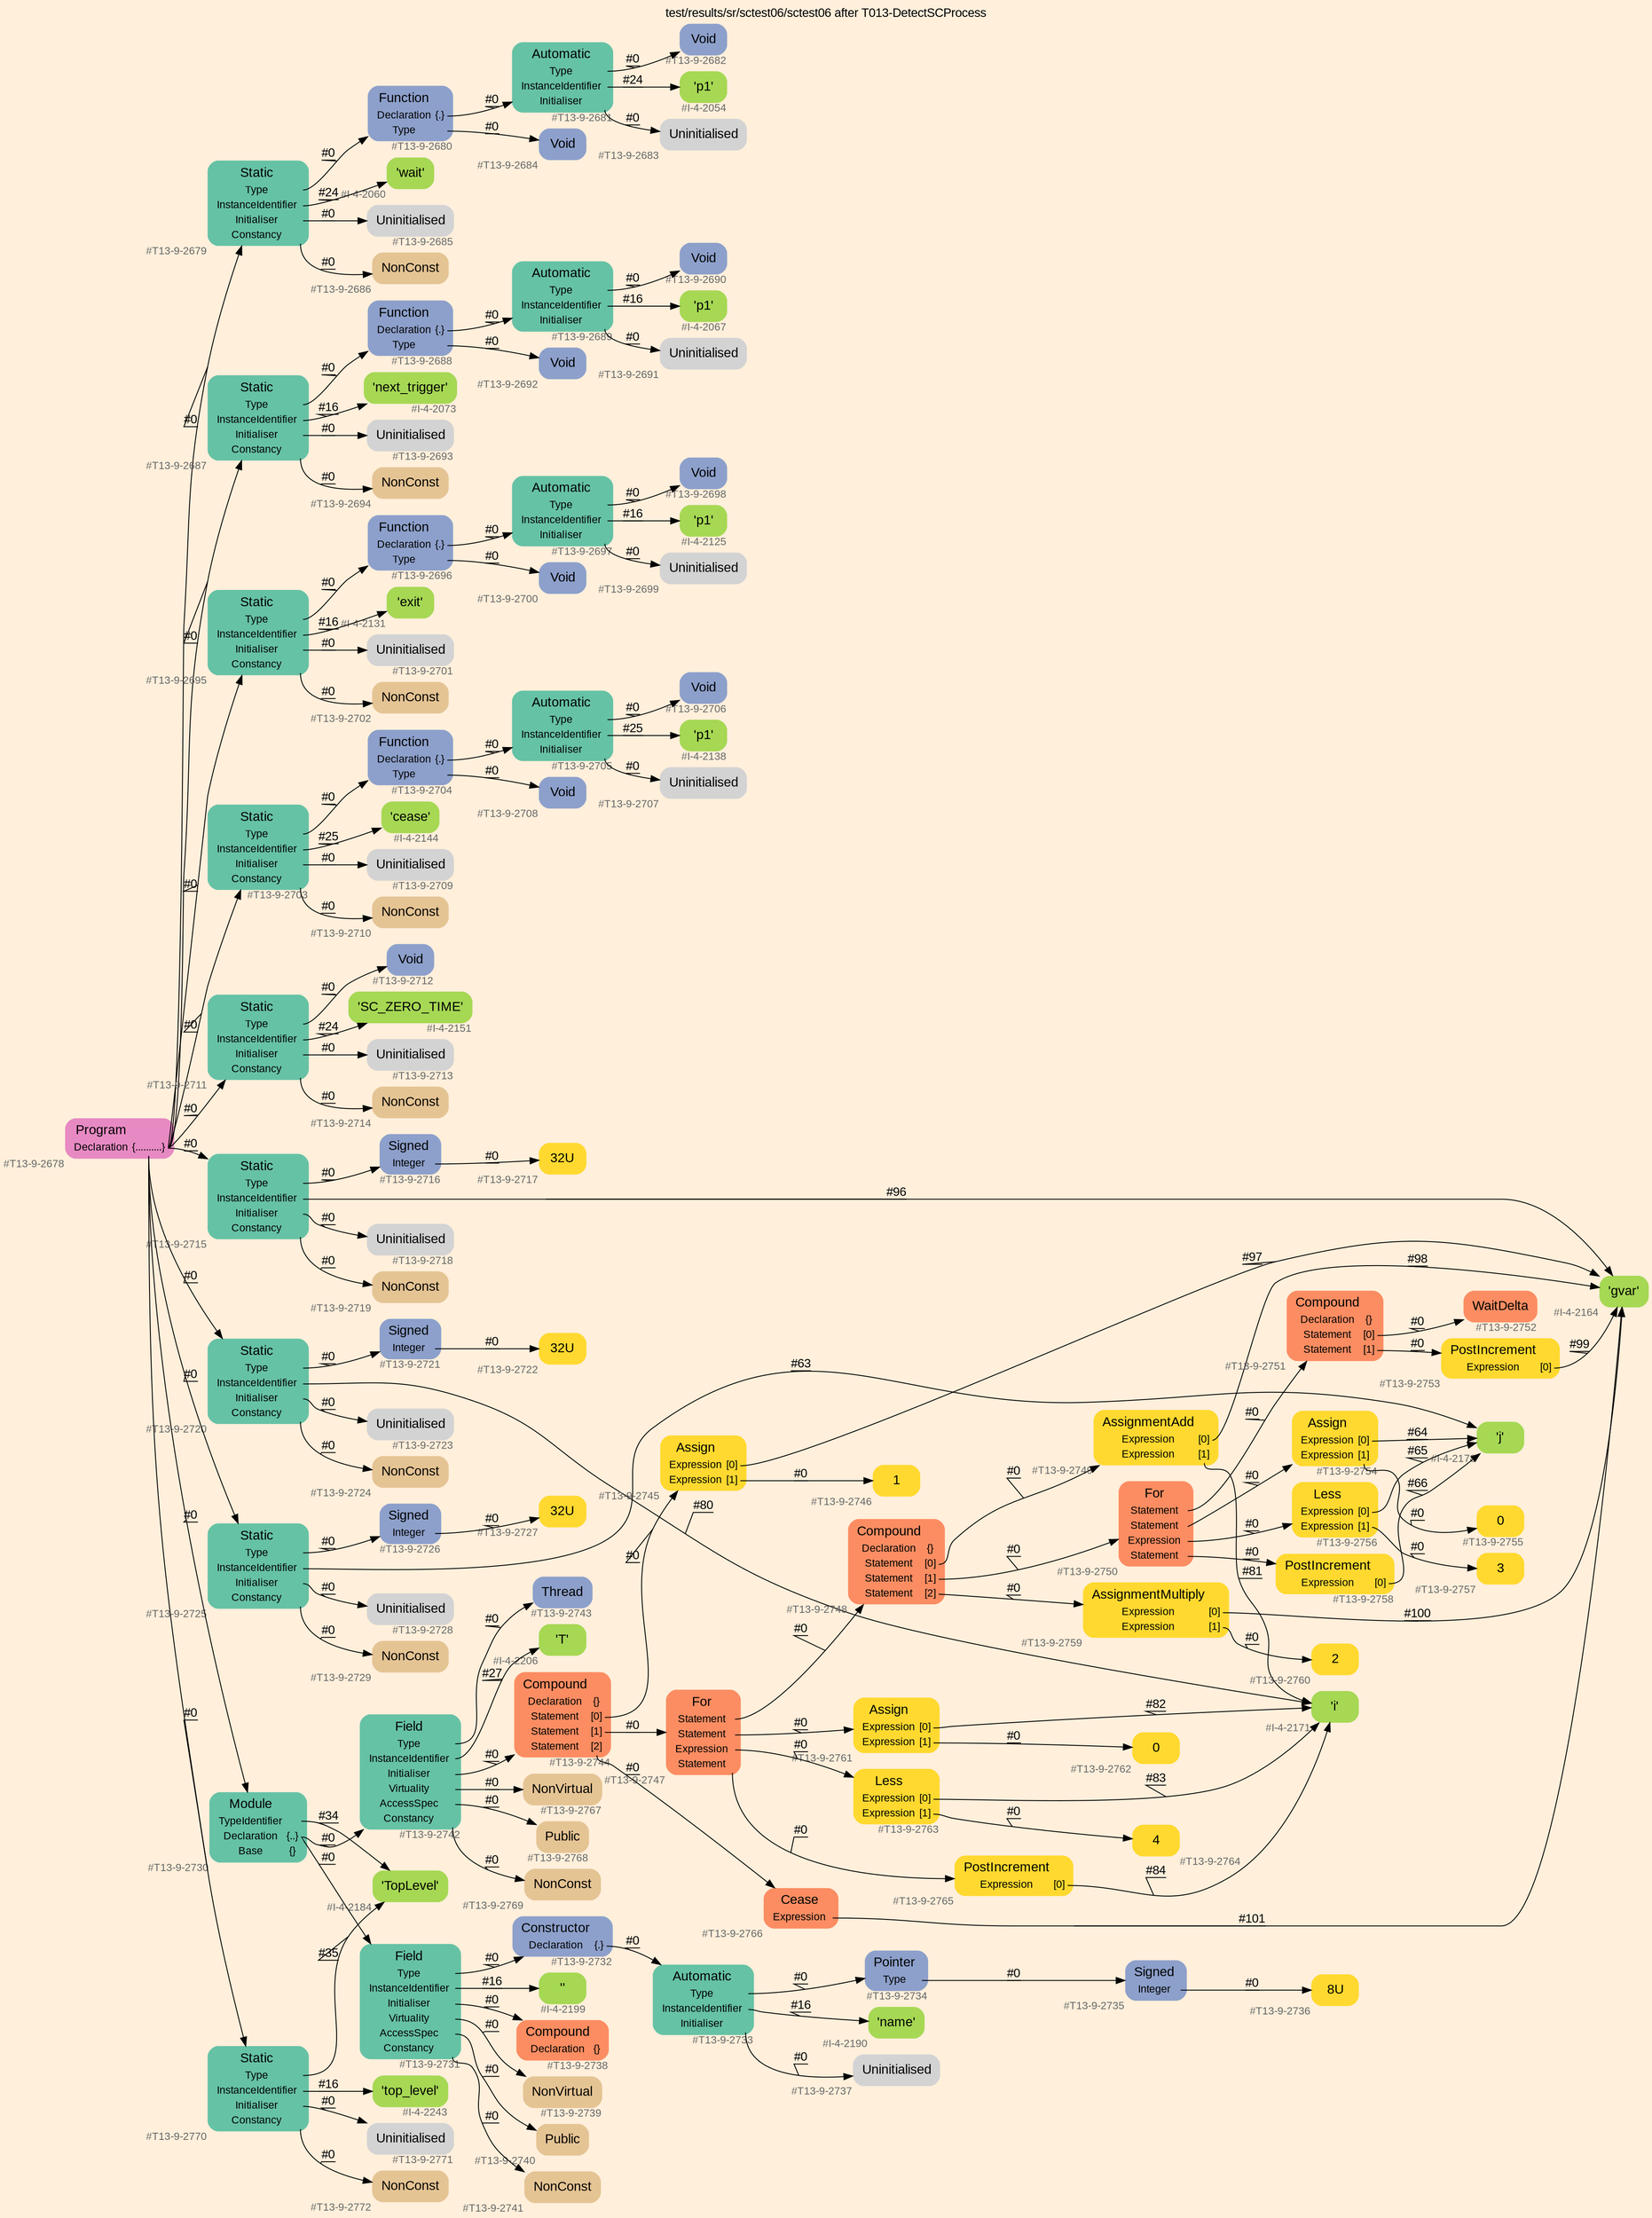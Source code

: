 digraph "test/results/sr/sctest06/sctest06 after T013-DetectSCProcess" {
label = "test/results/sr/sctest06/sctest06 after T013-DetectSCProcess"
labelloc = t
graph [
    rankdir = "LR"
    ranksep = 0.3
    bgcolor = antiquewhite1
    color = black
    fontcolor = black
    fontname = "Arial"
];
node [
    fontname = "Arial"
];
edge [
    fontname = "Arial"
];

// -------------------- node figure --------------------
// -------- block #T13-9-2678 ----------
"#T13-9-2678" [
    fillcolor = "/set28/4"
    xlabel = "#T13-9-2678"
    fontsize = "12"
    fontcolor = grey40
    shape = "plaintext"
    label = <<TABLE BORDER="0" CELLBORDER="0" CELLSPACING="0">
     <TR><TD><FONT COLOR="black" POINT-SIZE="15">Program</FONT></TD></TR>
     <TR><TD><FONT COLOR="black" POINT-SIZE="12">Declaration</FONT></TD><TD PORT="port0"><FONT COLOR="black" POINT-SIZE="12">{..........}</FONT></TD></TR>
    </TABLE>>
    style = "rounded,filled"
];

// -------- block #T13-9-2679 ----------
"#T13-9-2679" [
    fillcolor = "/set28/1"
    xlabel = "#T13-9-2679"
    fontsize = "12"
    fontcolor = grey40
    shape = "plaintext"
    label = <<TABLE BORDER="0" CELLBORDER="0" CELLSPACING="0">
     <TR><TD><FONT COLOR="black" POINT-SIZE="15">Static</FONT></TD></TR>
     <TR><TD><FONT COLOR="black" POINT-SIZE="12">Type</FONT></TD><TD PORT="port0"></TD></TR>
     <TR><TD><FONT COLOR="black" POINT-SIZE="12">InstanceIdentifier</FONT></TD><TD PORT="port1"></TD></TR>
     <TR><TD><FONT COLOR="black" POINT-SIZE="12">Initialiser</FONT></TD><TD PORT="port2"></TD></TR>
     <TR><TD><FONT COLOR="black" POINT-SIZE="12">Constancy</FONT></TD><TD PORT="port3"></TD></TR>
    </TABLE>>
    style = "rounded,filled"
];

// -------- block #T13-9-2680 ----------
"#T13-9-2680" [
    fillcolor = "/set28/3"
    xlabel = "#T13-9-2680"
    fontsize = "12"
    fontcolor = grey40
    shape = "plaintext"
    label = <<TABLE BORDER="0" CELLBORDER="0" CELLSPACING="0">
     <TR><TD><FONT COLOR="black" POINT-SIZE="15">Function</FONT></TD></TR>
     <TR><TD><FONT COLOR="black" POINT-SIZE="12">Declaration</FONT></TD><TD PORT="port0"><FONT COLOR="black" POINT-SIZE="12">{.}</FONT></TD></TR>
     <TR><TD><FONT COLOR="black" POINT-SIZE="12">Type</FONT></TD><TD PORT="port1"></TD></TR>
    </TABLE>>
    style = "rounded,filled"
];

// -------- block #T13-9-2681 ----------
"#T13-9-2681" [
    fillcolor = "/set28/1"
    xlabel = "#T13-9-2681"
    fontsize = "12"
    fontcolor = grey40
    shape = "plaintext"
    label = <<TABLE BORDER="0" CELLBORDER="0" CELLSPACING="0">
     <TR><TD><FONT COLOR="black" POINT-SIZE="15">Automatic</FONT></TD></TR>
     <TR><TD><FONT COLOR="black" POINT-SIZE="12">Type</FONT></TD><TD PORT="port0"></TD></TR>
     <TR><TD><FONT COLOR="black" POINT-SIZE="12">InstanceIdentifier</FONT></TD><TD PORT="port1"></TD></TR>
     <TR><TD><FONT COLOR="black" POINT-SIZE="12">Initialiser</FONT></TD><TD PORT="port2"></TD></TR>
    </TABLE>>
    style = "rounded,filled"
];

// -------- block #T13-9-2682 ----------
"#T13-9-2682" [
    fillcolor = "/set28/3"
    xlabel = "#T13-9-2682"
    fontsize = "12"
    fontcolor = grey40
    shape = "plaintext"
    label = <<TABLE BORDER="0" CELLBORDER="0" CELLSPACING="0">
     <TR><TD><FONT COLOR="black" POINT-SIZE="15">Void</FONT></TD></TR>
    </TABLE>>
    style = "rounded,filled"
];

// -------- block #I-4-2054 ----------
"#I-4-2054" [
    fillcolor = "/set28/5"
    xlabel = "#I-4-2054"
    fontsize = "12"
    fontcolor = grey40
    shape = "plaintext"
    label = <<TABLE BORDER="0" CELLBORDER="0" CELLSPACING="0">
     <TR><TD><FONT COLOR="black" POINT-SIZE="15">'p1'</FONT></TD></TR>
    </TABLE>>
    style = "rounded,filled"
];

// -------- block #T13-9-2683 ----------
"#T13-9-2683" [
    xlabel = "#T13-9-2683"
    fontsize = "12"
    fontcolor = grey40
    shape = "plaintext"
    label = <<TABLE BORDER="0" CELLBORDER="0" CELLSPACING="0">
     <TR><TD><FONT COLOR="black" POINT-SIZE="15">Uninitialised</FONT></TD></TR>
    </TABLE>>
    style = "rounded,filled"
];

// -------- block #T13-9-2684 ----------
"#T13-9-2684" [
    fillcolor = "/set28/3"
    xlabel = "#T13-9-2684"
    fontsize = "12"
    fontcolor = grey40
    shape = "plaintext"
    label = <<TABLE BORDER="0" CELLBORDER="0" CELLSPACING="0">
     <TR><TD><FONT COLOR="black" POINT-SIZE="15">Void</FONT></TD></TR>
    </TABLE>>
    style = "rounded,filled"
];

// -------- block #I-4-2060 ----------
"#I-4-2060" [
    fillcolor = "/set28/5"
    xlabel = "#I-4-2060"
    fontsize = "12"
    fontcolor = grey40
    shape = "plaintext"
    label = <<TABLE BORDER="0" CELLBORDER="0" CELLSPACING="0">
     <TR><TD><FONT COLOR="black" POINT-SIZE="15">'wait'</FONT></TD></TR>
    </TABLE>>
    style = "rounded,filled"
];

// -------- block #T13-9-2685 ----------
"#T13-9-2685" [
    xlabel = "#T13-9-2685"
    fontsize = "12"
    fontcolor = grey40
    shape = "plaintext"
    label = <<TABLE BORDER="0" CELLBORDER="0" CELLSPACING="0">
     <TR><TD><FONT COLOR="black" POINT-SIZE="15">Uninitialised</FONT></TD></TR>
    </TABLE>>
    style = "rounded,filled"
];

// -------- block #T13-9-2686 ----------
"#T13-9-2686" [
    fillcolor = "/set28/7"
    xlabel = "#T13-9-2686"
    fontsize = "12"
    fontcolor = grey40
    shape = "plaintext"
    label = <<TABLE BORDER="0" CELLBORDER="0" CELLSPACING="0">
     <TR><TD><FONT COLOR="black" POINT-SIZE="15">NonConst</FONT></TD></TR>
    </TABLE>>
    style = "rounded,filled"
];

// -------- block #T13-9-2687 ----------
"#T13-9-2687" [
    fillcolor = "/set28/1"
    xlabel = "#T13-9-2687"
    fontsize = "12"
    fontcolor = grey40
    shape = "plaintext"
    label = <<TABLE BORDER="0" CELLBORDER="0" CELLSPACING="0">
     <TR><TD><FONT COLOR="black" POINT-SIZE="15">Static</FONT></TD></TR>
     <TR><TD><FONT COLOR="black" POINT-SIZE="12">Type</FONT></TD><TD PORT="port0"></TD></TR>
     <TR><TD><FONT COLOR="black" POINT-SIZE="12">InstanceIdentifier</FONT></TD><TD PORT="port1"></TD></TR>
     <TR><TD><FONT COLOR="black" POINT-SIZE="12">Initialiser</FONT></TD><TD PORT="port2"></TD></TR>
     <TR><TD><FONT COLOR="black" POINT-SIZE="12">Constancy</FONT></TD><TD PORT="port3"></TD></TR>
    </TABLE>>
    style = "rounded,filled"
];

// -------- block #T13-9-2688 ----------
"#T13-9-2688" [
    fillcolor = "/set28/3"
    xlabel = "#T13-9-2688"
    fontsize = "12"
    fontcolor = grey40
    shape = "plaintext"
    label = <<TABLE BORDER="0" CELLBORDER="0" CELLSPACING="0">
     <TR><TD><FONT COLOR="black" POINT-SIZE="15">Function</FONT></TD></TR>
     <TR><TD><FONT COLOR="black" POINT-SIZE="12">Declaration</FONT></TD><TD PORT="port0"><FONT COLOR="black" POINT-SIZE="12">{.}</FONT></TD></TR>
     <TR><TD><FONT COLOR="black" POINT-SIZE="12">Type</FONT></TD><TD PORT="port1"></TD></TR>
    </TABLE>>
    style = "rounded,filled"
];

// -------- block #T13-9-2689 ----------
"#T13-9-2689" [
    fillcolor = "/set28/1"
    xlabel = "#T13-9-2689"
    fontsize = "12"
    fontcolor = grey40
    shape = "plaintext"
    label = <<TABLE BORDER="0" CELLBORDER="0" CELLSPACING="0">
     <TR><TD><FONT COLOR="black" POINT-SIZE="15">Automatic</FONT></TD></TR>
     <TR><TD><FONT COLOR="black" POINT-SIZE="12">Type</FONT></TD><TD PORT="port0"></TD></TR>
     <TR><TD><FONT COLOR="black" POINT-SIZE="12">InstanceIdentifier</FONT></TD><TD PORT="port1"></TD></TR>
     <TR><TD><FONT COLOR="black" POINT-SIZE="12">Initialiser</FONT></TD><TD PORT="port2"></TD></TR>
    </TABLE>>
    style = "rounded,filled"
];

// -------- block #T13-9-2690 ----------
"#T13-9-2690" [
    fillcolor = "/set28/3"
    xlabel = "#T13-9-2690"
    fontsize = "12"
    fontcolor = grey40
    shape = "plaintext"
    label = <<TABLE BORDER="0" CELLBORDER="0" CELLSPACING="0">
     <TR><TD><FONT COLOR="black" POINT-SIZE="15">Void</FONT></TD></TR>
    </TABLE>>
    style = "rounded,filled"
];

// -------- block #I-4-2067 ----------
"#I-4-2067" [
    fillcolor = "/set28/5"
    xlabel = "#I-4-2067"
    fontsize = "12"
    fontcolor = grey40
    shape = "plaintext"
    label = <<TABLE BORDER="0" CELLBORDER="0" CELLSPACING="0">
     <TR><TD><FONT COLOR="black" POINT-SIZE="15">'p1'</FONT></TD></TR>
    </TABLE>>
    style = "rounded,filled"
];

// -------- block #T13-9-2691 ----------
"#T13-9-2691" [
    xlabel = "#T13-9-2691"
    fontsize = "12"
    fontcolor = grey40
    shape = "plaintext"
    label = <<TABLE BORDER="0" CELLBORDER="0" CELLSPACING="0">
     <TR><TD><FONT COLOR="black" POINT-SIZE="15">Uninitialised</FONT></TD></TR>
    </TABLE>>
    style = "rounded,filled"
];

// -------- block #T13-9-2692 ----------
"#T13-9-2692" [
    fillcolor = "/set28/3"
    xlabel = "#T13-9-2692"
    fontsize = "12"
    fontcolor = grey40
    shape = "plaintext"
    label = <<TABLE BORDER="0" CELLBORDER="0" CELLSPACING="0">
     <TR><TD><FONT COLOR="black" POINT-SIZE="15">Void</FONT></TD></TR>
    </TABLE>>
    style = "rounded,filled"
];

// -------- block #I-4-2073 ----------
"#I-4-2073" [
    fillcolor = "/set28/5"
    xlabel = "#I-4-2073"
    fontsize = "12"
    fontcolor = grey40
    shape = "plaintext"
    label = <<TABLE BORDER="0" CELLBORDER="0" CELLSPACING="0">
     <TR><TD><FONT COLOR="black" POINT-SIZE="15">'next_trigger'</FONT></TD></TR>
    </TABLE>>
    style = "rounded,filled"
];

// -------- block #T13-9-2693 ----------
"#T13-9-2693" [
    xlabel = "#T13-9-2693"
    fontsize = "12"
    fontcolor = grey40
    shape = "plaintext"
    label = <<TABLE BORDER="0" CELLBORDER="0" CELLSPACING="0">
     <TR><TD><FONT COLOR="black" POINT-SIZE="15">Uninitialised</FONT></TD></TR>
    </TABLE>>
    style = "rounded,filled"
];

// -------- block #T13-9-2694 ----------
"#T13-9-2694" [
    fillcolor = "/set28/7"
    xlabel = "#T13-9-2694"
    fontsize = "12"
    fontcolor = grey40
    shape = "plaintext"
    label = <<TABLE BORDER="0" CELLBORDER="0" CELLSPACING="0">
     <TR><TD><FONT COLOR="black" POINT-SIZE="15">NonConst</FONT></TD></TR>
    </TABLE>>
    style = "rounded,filled"
];

// -------- block #T13-9-2695 ----------
"#T13-9-2695" [
    fillcolor = "/set28/1"
    xlabel = "#T13-9-2695"
    fontsize = "12"
    fontcolor = grey40
    shape = "plaintext"
    label = <<TABLE BORDER="0" CELLBORDER="0" CELLSPACING="0">
     <TR><TD><FONT COLOR="black" POINT-SIZE="15">Static</FONT></TD></TR>
     <TR><TD><FONT COLOR="black" POINT-SIZE="12">Type</FONT></TD><TD PORT="port0"></TD></TR>
     <TR><TD><FONT COLOR="black" POINT-SIZE="12">InstanceIdentifier</FONT></TD><TD PORT="port1"></TD></TR>
     <TR><TD><FONT COLOR="black" POINT-SIZE="12">Initialiser</FONT></TD><TD PORT="port2"></TD></TR>
     <TR><TD><FONT COLOR="black" POINT-SIZE="12">Constancy</FONT></TD><TD PORT="port3"></TD></TR>
    </TABLE>>
    style = "rounded,filled"
];

// -------- block #T13-9-2696 ----------
"#T13-9-2696" [
    fillcolor = "/set28/3"
    xlabel = "#T13-9-2696"
    fontsize = "12"
    fontcolor = grey40
    shape = "plaintext"
    label = <<TABLE BORDER="0" CELLBORDER="0" CELLSPACING="0">
     <TR><TD><FONT COLOR="black" POINT-SIZE="15">Function</FONT></TD></TR>
     <TR><TD><FONT COLOR="black" POINT-SIZE="12">Declaration</FONT></TD><TD PORT="port0"><FONT COLOR="black" POINT-SIZE="12">{.}</FONT></TD></TR>
     <TR><TD><FONT COLOR="black" POINT-SIZE="12">Type</FONT></TD><TD PORT="port1"></TD></TR>
    </TABLE>>
    style = "rounded,filled"
];

// -------- block #T13-9-2697 ----------
"#T13-9-2697" [
    fillcolor = "/set28/1"
    xlabel = "#T13-9-2697"
    fontsize = "12"
    fontcolor = grey40
    shape = "plaintext"
    label = <<TABLE BORDER="0" CELLBORDER="0" CELLSPACING="0">
     <TR><TD><FONT COLOR="black" POINT-SIZE="15">Automatic</FONT></TD></TR>
     <TR><TD><FONT COLOR="black" POINT-SIZE="12">Type</FONT></TD><TD PORT="port0"></TD></TR>
     <TR><TD><FONT COLOR="black" POINT-SIZE="12">InstanceIdentifier</FONT></TD><TD PORT="port1"></TD></TR>
     <TR><TD><FONT COLOR="black" POINT-SIZE="12">Initialiser</FONT></TD><TD PORT="port2"></TD></TR>
    </TABLE>>
    style = "rounded,filled"
];

// -------- block #T13-9-2698 ----------
"#T13-9-2698" [
    fillcolor = "/set28/3"
    xlabel = "#T13-9-2698"
    fontsize = "12"
    fontcolor = grey40
    shape = "plaintext"
    label = <<TABLE BORDER="0" CELLBORDER="0" CELLSPACING="0">
     <TR><TD><FONT COLOR="black" POINT-SIZE="15">Void</FONT></TD></TR>
    </TABLE>>
    style = "rounded,filled"
];

// -------- block #I-4-2125 ----------
"#I-4-2125" [
    fillcolor = "/set28/5"
    xlabel = "#I-4-2125"
    fontsize = "12"
    fontcolor = grey40
    shape = "plaintext"
    label = <<TABLE BORDER="0" CELLBORDER="0" CELLSPACING="0">
     <TR><TD><FONT COLOR="black" POINT-SIZE="15">'p1'</FONT></TD></TR>
    </TABLE>>
    style = "rounded,filled"
];

// -------- block #T13-9-2699 ----------
"#T13-9-2699" [
    xlabel = "#T13-9-2699"
    fontsize = "12"
    fontcolor = grey40
    shape = "plaintext"
    label = <<TABLE BORDER="0" CELLBORDER="0" CELLSPACING="0">
     <TR><TD><FONT COLOR="black" POINT-SIZE="15">Uninitialised</FONT></TD></TR>
    </TABLE>>
    style = "rounded,filled"
];

// -------- block #T13-9-2700 ----------
"#T13-9-2700" [
    fillcolor = "/set28/3"
    xlabel = "#T13-9-2700"
    fontsize = "12"
    fontcolor = grey40
    shape = "plaintext"
    label = <<TABLE BORDER="0" CELLBORDER="0" CELLSPACING="0">
     <TR><TD><FONT COLOR="black" POINT-SIZE="15">Void</FONT></TD></TR>
    </TABLE>>
    style = "rounded,filled"
];

// -------- block #I-4-2131 ----------
"#I-4-2131" [
    fillcolor = "/set28/5"
    xlabel = "#I-4-2131"
    fontsize = "12"
    fontcolor = grey40
    shape = "plaintext"
    label = <<TABLE BORDER="0" CELLBORDER="0" CELLSPACING="0">
     <TR><TD><FONT COLOR="black" POINT-SIZE="15">'exit'</FONT></TD></TR>
    </TABLE>>
    style = "rounded,filled"
];

// -------- block #T13-9-2701 ----------
"#T13-9-2701" [
    xlabel = "#T13-9-2701"
    fontsize = "12"
    fontcolor = grey40
    shape = "plaintext"
    label = <<TABLE BORDER="0" CELLBORDER="0" CELLSPACING="0">
     <TR><TD><FONT COLOR="black" POINT-SIZE="15">Uninitialised</FONT></TD></TR>
    </TABLE>>
    style = "rounded,filled"
];

// -------- block #T13-9-2702 ----------
"#T13-9-2702" [
    fillcolor = "/set28/7"
    xlabel = "#T13-9-2702"
    fontsize = "12"
    fontcolor = grey40
    shape = "plaintext"
    label = <<TABLE BORDER="0" CELLBORDER="0" CELLSPACING="0">
     <TR><TD><FONT COLOR="black" POINT-SIZE="15">NonConst</FONT></TD></TR>
    </TABLE>>
    style = "rounded,filled"
];

// -------- block #T13-9-2703 ----------
"#T13-9-2703" [
    fillcolor = "/set28/1"
    xlabel = "#T13-9-2703"
    fontsize = "12"
    fontcolor = grey40
    shape = "plaintext"
    label = <<TABLE BORDER="0" CELLBORDER="0" CELLSPACING="0">
     <TR><TD><FONT COLOR="black" POINT-SIZE="15">Static</FONT></TD></TR>
     <TR><TD><FONT COLOR="black" POINT-SIZE="12">Type</FONT></TD><TD PORT="port0"></TD></TR>
     <TR><TD><FONT COLOR="black" POINT-SIZE="12">InstanceIdentifier</FONT></TD><TD PORT="port1"></TD></TR>
     <TR><TD><FONT COLOR="black" POINT-SIZE="12">Initialiser</FONT></TD><TD PORT="port2"></TD></TR>
     <TR><TD><FONT COLOR="black" POINT-SIZE="12">Constancy</FONT></TD><TD PORT="port3"></TD></TR>
    </TABLE>>
    style = "rounded,filled"
];

// -------- block #T13-9-2704 ----------
"#T13-9-2704" [
    fillcolor = "/set28/3"
    xlabel = "#T13-9-2704"
    fontsize = "12"
    fontcolor = grey40
    shape = "plaintext"
    label = <<TABLE BORDER="0" CELLBORDER="0" CELLSPACING="0">
     <TR><TD><FONT COLOR="black" POINT-SIZE="15">Function</FONT></TD></TR>
     <TR><TD><FONT COLOR="black" POINT-SIZE="12">Declaration</FONT></TD><TD PORT="port0"><FONT COLOR="black" POINT-SIZE="12">{.}</FONT></TD></TR>
     <TR><TD><FONT COLOR="black" POINT-SIZE="12">Type</FONT></TD><TD PORT="port1"></TD></TR>
    </TABLE>>
    style = "rounded,filled"
];

// -------- block #T13-9-2705 ----------
"#T13-9-2705" [
    fillcolor = "/set28/1"
    xlabel = "#T13-9-2705"
    fontsize = "12"
    fontcolor = grey40
    shape = "plaintext"
    label = <<TABLE BORDER="0" CELLBORDER="0" CELLSPACING="0">
     <TR><TD><FONT COLOR="black" POINT-SIZE="15">Automatic</FONT></TD></TR>
     <TR><TD><FONT COLOR="black" POINT-SIZE="12">Type</FONT></TD><TD PORT="port0"></TD></TR>
     <TR><TD><FONT COLOR="black" POINT-SIZE="12">InstanceIdentifier</FONT></TD><TD PORT="port1"></TD></TR>
     <TR><TD><FONT COLOR="black" POINT-SIZE="12">Initialiser</FONT></TD><TD PORT="port2"></TD></TR>
    </TABLE>>
    style = "rounded,filled"
];

// -------- block #T13-9-2706 ----------
"#T13-9-2706" [
    fillcolor = "/set28/3"
    xlabel = "#T13-9-2706"
    fontsize = "12"
    fontcolor = grey40
    shape = "plaintext"
    label = <<TABLE BORDER="0" CELLBORDER="0" CELLSPACING="0">
     <TR><TD><FONT COLOR="black" POINT-SIZE="15">Void</FONT></TD></TR>
    </TABLE>>
    style = "rounded,filled"
];

// -------- block #I-4-2138 ----------
"#I-4-2138" [
    fillcolor = "/set28/5"
    xlabel = "#I-4-2138"
    fontsize = "12"
    fontcolor = grey40
    shape = "plaintext"
    label = <<TABLE BORDER="0" CELLBORDER="0" CELLSPACING="0">
     <TR><TD><FONT COLOR="black" POINT-SIZE="15">'p1'</FONT></TD></TR>
    </TABLE>>
    style = "rounded,filled"
];

// -------- block #T13-9-2707 ----------
"#T13-9-2707" [
    xlabel = "#T13-9-2707"
    fontsize = "12"
    fontcolor = grey40
    shape = "plaintext"
    label = <<TABLE BORDER="0" CELLBORDER="0" CELLSPACING="0">
     <TR><TD><FONT COLOR="black" POINT-SIZE="15">Uninitialised</FONT></TD></TR>
    </TABLE>>
    style = "rounded,filled"
];

// -------- block #T13-9-2708 ----------
"#T13-9-2708" [
    fillcolor = "/set28/3"
    xlabel = "#T13-9-2708"
    fontsize = "12"
    fontcolor = grey40
    shape = "plaintext"
    label = <<TABLE BORDER="0" CELLBORDER="0" CELLSPACING="0">
     <TR><TD><FONT COLOR="black" POINT-SIZE="15">Void</FONT></TD></TR>
    </TABLE>>
    style = "rounded,filled"
];

// -------- block #I-4-2144 ----------
"#I-4-2144" [
    fillcolor = "/set28/5"
    xlabel = "#I-4-2144"
    fontsize = "12"
    fontcolor = grey40
    shape = "plaintext"
    label = <<TABLE BORDER="0" CELLBORDER="0" CELLSPACING="0">
     <TR><TD><FONT COLOR="black" POINT-SIZE="15">'cease'</FONT></TD></TR>
    </TABLE>>
    style = "rounded,filled"
];

// -------- block #T13-9-2709 ----------
"#T13-9-2709" [
    xlabel = "#T13-9-2709"
    fontsize = "12"
    fontcolor = grey40
    shape = "plaintext"
    label = <<TABLE BORDER="0" CELLBORDER="0" CELLSPACING="0">
     <TR><TD><FONT COLOR="black" POINT-SIZE="15">Uninitialised</FONT></TD></TR>
    </TABLE>>
    style = "rounded,filled"
];

// -------- block #T13-9-2710 ----------
"#T13-9-2710" [
    fillcolor = "/set28/7"
    xlabel = "#T13-9-2710"
    fontsize = "12"
    fontcolor = grey40
    shape = "plaintext"
    label = <<TABLE BORDER="0" CELLBORDER="0" CELLSPACING="0">
     <TR><TD><FONT COLOR="black" POINT-SIZE="15">NonConst</FONT></TD></TR>
    </TABLE>>
    style = "rounded,filled"
];

// -------- block #T13-9-2711 ----------
"#T13-9-2711" [
    fillcolor = "/set28/1"
    xlabel = "#T13-9-2711"
    fontsize = "12"
    fontcolor = grey40
    shape = "plaintext"
    label = <<TABLE BORDER="0" CELLBORDER="0" CELLSPACING="0">
     <TR><TD><FONT COLOR="black" POINT-SIZE="15">Static</FONT></TD></TR>
     <TR><TD><FONT COLOR="black" POINT-SIZE="12">Type</FONT></TD><TD PORT="port0"></TD></TR>
     <TR><TD><FONT COLOR="black" POINT-SIZE="12">InstanceIdentifier</FONT></TD><TD PORT="port1"></TD></TR>
     <TR><TD><FONT COLOR="black" POINT-SIZE="12">Initialiser</FONT></TD><TD PORT="port2"></TD></TR>
     <TR><TD><FONT COLOR="black" POINT-SIZE="12">Constancy</FONT></TD><TD PORT="port3"></TD></TR>
    </TABLE>>
    style = "rounded,filled"
];

// -------- block #T13-9-2712 ----------
"#T13-9-2712" [
    fillcolor = "/set28/3"
    xlabel = "#T13-9-2712"
    fontsize = "12"
    fontcolor = grey40
    shape = "plaintext"
    label = <<TABLE BORDER="0" CELLBORDER="0" CELLSPACING="0">
     <TR><TD><FONT COLOR="black" POINT-SIZE="15">Void</FONT></TD></TR>
    </TABLE>>
    style = "rounded,filled"
];

// -------- block #I-4-2151 ----------
"#I-4-2151" [
    fillcolor = "/set28/5"
    xlabel = "#I-4-2151"
    fontsize = "12"
    fontcolor = grey40
    shape = "plaintext"
    label = <<TABLE BORDER="0" CELLBORDER="0" CELLSPACING="0">
     <TR><TD><FONT COLOR="black" POINT-SIZE="15">'SC_ZERO_TIME'</FONT></TD></TR>
    </TABLE>>
    style = "rounded,filled"
];

// -------- block #T13-9-2713 ----------
"#T13-9-2713" [
    xlabel = "#T13-9-2713"
    fontsize = "12"
    fontcolor = grey40
    shape = "plaintext"
    label = <<TABLE BORDER="0" CELLBORDER="0" CELLSPACING="0">
     <TR><TD><FONT COLOR="black" POINT-SIZE="15">Uninitialised</FONT></TD></TR>
    </TABLE>>
    style = "rounded,filled"
];

// -------- block #T13-9-2714 ----------
"#T13-9-2714" [
    fillcolor = "/set28/7"
    xlabel = "#T13-9-2714"
    fontsize = "12"
    fontcolor = grey40
    shape = "plaintext"
    label = <<TABLE BORDER="0" CELLBORDER="0" CELLSPACING="0">
     <TR><TD><FONT COLOR="black" POINT-SIZE="15">NonConst</FONT></TD></TR>
    </TABLE>>
    style = "rounded,filled"
];

// -------- block #T13-9-2715 ----------
"#T13-9-2715" [
    fillcolor = "/set28/1"
    xlabel = "#T13-9-2715"
    fontsize = "12"
    fontcolor = grey40
    shape = "plaintext"
    label = <<TABLE BORDER="0" CELLBORDER="0" CELLSPACING="0">
     <TR><TD><FONT COLOR="black" POINT-SIZE="15">Static</FONT></TD></TR>
     <TR><TD><FONT COLOR="black" POINT-SIZE="12">Type</FONT></TD><TD PORT="port0"></TD></TR>
     <TR><TD><FONT COLOR="black" POINT-SIZE="12">InstanceIdentifier</FONT></TD><TD PORT="port1"></TD></TR>
     <TR><TD><FONT COLOR="black" POINT-SIZE="12">Initialiser</FONT></TD><TD PORT="port2"></TD></TR>
     <TR><TD><FONT COLOR="black" POINT-SIZE="12">Constancy</FONT></TD><TD PORT="port3"></TD></TR>
    </TABLE>>
    style = "rounded,filled"
];

// -------- block #T13-9-2716 ----------
"#T13-9-2716" [
    fillcolor = "/set28/3"
    xlabel = "#T13-9-2716"
    fontsize = "12"
    fontcolor = grey40
    shape = "plaintext"
    label = <<TABLE BORDER="0" CELLBORDER="0" CELLSPACING="0">
     <TR><TD><FONT COLOR="black" POINT-SIZE="15">Signed</FONT></TD></TR>
     <TR><TD><FONT COLOR="black" POINT-SIZE="12">Integer</FONT></TD><TD PORT="port0"></TD></TR>
    </TABLE>>
    style = "rounded,filled"
];

// -------- block #T13-9-2717 ----------
"#T13-9-2717" [
    fillcolor = "/set28/6"
    xlabel = "#T13-9-2717"
    fontsize = "12"
    fontcolor = grey40
    shape = "plaintext"
    label = <<TABLE BORDER="0" CELLBORDER="0" CELLSPACING="0">
     <TR><TD><FONT COLOR="black" POINT-SIZE="15">32U</FONT></TD></TR>
    </TABLE>>
    style = "rounded,filled"
];

// -------- block #I-4-2164 ----------
"#I-4-2164" [
    fillcolor = "/set28/5"
    xlabel = "#I-4-2164"
    fontsize = "12"
    fontcolor = grey40
    shape = "plaintext"
    label = <<TABLE BORDER="0" CELLBORDER="0" CELLSPACING="0">
     <TR><TD><FONT COLOR="black" POINT-SIZE="15">'gvar'</FONT></TD></TR>
    </TABLE>>
    style = "rounded,filled"
];

// -------- block #T13-9-2718 ----------
"#T13-9-2718" [
    xlabel = "#T13-9-2718"
    fontsize = "12"
    fontcolor = grey40
    shape = "plaintext"
    label = <<TABLE BORDER="0" CELLBORDER="0" CELLSPACING="0">
     <TR><TD><FONT COLOR="black" POINT-SIZE="15">Uninitialised</FONT></TD></TR>
    </TABLE>>
    style = "rounded,filled"
];

// -------- block #T13-9-2719 ----------
"#T13-9-2719" [
    fillcolor = "/set28/7"
    xlabel = "#T13-9-2719"
    fontsize = "12"
    fontcolor = grey40
    shape = "plaintext"
    label = <<TABLE BORDER="0" CELLBORDER="0" CELLSPACING="0">
     <TR><TD><FONT COLOR="black" POINT-SIZE="15">NonConst</FONT></TD></TR>
    </TABLE>>
    style = "rounded,filled"
];

// -------- block #T13-9-2720 ----------
"#T13-9-2720" [
    fillcolor = "/set28/1"
    xlabel = "#T13-9-2720"
    fontsize = "12"
    fontcolor = grey40
    shape = "plaintext"
    label = <<TABLE BORDER="0" CELLBORDER="0" CELLSPACING="0">
     <TR><TD><FONT COLOR="black" POINT-SIZE="15">Static</FONT></TD></TR>
     <TR><TD><FONT COLOR="black" POINT-SIZE="12">Type</FONT></TD><TD PORT="port0"></TD></TR>
     <TR><TD><FONT COLOR="black" POINT-SIZE="12">InstanceIdentifier</FONT></TD><TD PORT="port1"></TD></TR>
     <TR><TD><FONT COLOR="black" POINT-SIZE="12">Initialiser</FONT></TD><TD PORT="port2"></TD></TR>
     <TR><TD><FONT COLOR="black" POINT-SIZE="12">Constancy</FONT></TD><TD PORT="port3"></TD></TR>
    </TABLE>>
    style = "rounded,filled"
];

// -------- block #T13-9-2721 ----------
"#T13-9-2721" [
    fillcolor = "/set28/3"
    xlabel = "#T13-9-2721"
    fontsize = "12"
    fontcolor = grey40
    shape = "plaintext"
    label = <<TABLE BORDER="0" CELLBORDER="0" CELLSPACING="0">
     <TR><TD><FONT COLOR="black" POINT-SIZE="15">Signed</FONT></TD></TR>
     <TR><TD><FONT COLOR="black" POINT-SIZE="12">Integer</FONT></TD><TD PORT="port0"></TD></TR>
    </TABLE>>
    style = "rounded,filled"
];

// -------- block #T13-9-2722 ----------
"#T13-9-2722" [
    fillcolor = "/set28/6"
    xlabel = "#T13-9-2722"
    fontsize = "12"
    fontcolor = grey40
    shape = "plaintext"
    label = <<TABLE BORDER="0" CELLBORDER="0" CELLSPACING="0">
     <TR><TD><FONT COLOR="black" POINT-SIZE="15">32U</FONT></TD></TR>
    </TABLE>>
    style = "rounded,filled"
];

// -------- block #I-4-2171 ----------
"#I-4-2171" [
    fillcolor = "/set28/5"
    xlabel = "#I-4-2171"
    fontsize = "12"
    fontcolor = grey40
    shape = "plaintext"
    label = <<TABLE BORDER="0" CELLBORDER="0" CELLSPACING="0">
     <TR><TD><FONT COLOR="black" POINT-SIZE="15">'i'</FONT></TD></TR>
    </TABLE>>
    style = "rounded,filled"
];

// -------- block #T13-9-2723 ----------
"#T13-9-2723" [
    xlabel = "#T13-9-2723"
    fontsize = "12"
    fontcolor = grey40
    shape = "plaintext"
    label = <<TABLE BORDER="0" CELLBORDER="0" CELLSPACING="0">
     <TR><TD><FONT COLOR="black" POINT-SIZE="15">Uninitialised</FONT></TD></TR>
    </TABLE>>
    style = "rounded,filled"
];

// -------- block #T13-9-2724 ----------
"#T13-9-2724" [
    fillcolor = "/set28/7"
    xlabel = "#T13-9-2724"
    fontsize = "12"
    fontcolor = grey40
    shape = "plaintext"
    label = <<TABLE BORDER="0" CELLBORDER="0" CELLSPACING="0">
     <TR><TD><FONT COLOR="black" POINT-SIZE="15">NonConst</FONT></TD></TR>
    </TABLE>>
    style = "rounded,filled"
];

// -------- block #T13-9-2725 ----------
"#T13-9-2725" [
    fillcolor = "/set28/1"
    xlabel = "#T13-9-2725"
    fontsize = "12"
    fontcolor = grey40
    shape = "plaintext"
    label = <<TABLE BORDER="0" CELLBORDER="0" CELLSPACING="0">
     <TR><TD><FONT COLOR="black" POINT-SIZE="15">Static</FONT></TD></TR>
     <TR><TD><FONT COLOR="black" POINT-SIZE="12">Type</FONT></TD><TD PORT="port0"></TD></TR>
     <TR><TD><FONT COLOR="black" POINT-SIZE="12">InstanceIdentifier</FONT></TD><TD PORT="port1"></TD></TR>
     <TR><TD><FONT COLOR="black" POINT-SIZE="12">Initialiser</FONT></TD><TD PORT="port2"></TD></TR>
     <TR><TD><FONT COLOR="black" POINT-SIZE="12">Constancy</FONT></TD><TD PORT="port3"></TD></TR>
    </TABLE>>
    style = "rounded,filled"
];

// -------- block #T13-9-2726 ----------
"#T13-9-2726" [
    fillcolor = "/set28/3"
    xlabel = "#T13-9-2726"
    fontsize = "12"
    fontcolor = grey40
    shape = "plaintext"
    label = <<TABLE BORDER="0" CELLBORDER="0" CELLSPACING="0">
     <TR><TD><FONT COLOR="black" POINT-SIZE="15">Signed</FONT></TD></TR>
     <TR><TD><FONT COLOR="black" POINT-SIZE="12">Integer</FONT></TD><TD PORT="port0"></TD></TR>
    </TABLE>>
    style = "rounded,filled"
];

// -------- block #T13-9-2727 ----------
"#T13-9-2727" [
    fillcolor = "/set28/6"
    xlabel = "#T13-9-2727"
    fontsize = "12"
    fontcolor = grey40
    shape = "plaintext"
    label = <<TABLE BORDER="0" CELLBORDER="0" CELLSPACING="0">
     <TR><TD><FONT COLOR="black" POINT-SIZE="15">32U</FONT></TD></TR>
    </TABLE>>
    style = "rounded,filled"
];

// -------- block #I-4-2178 ----------
"#I-4-2178" [
    fillcolor = "/set28/5"
    xlabel = "#I-4-2178"
    fontsize = "12"
    fontcolor = grey40
    shape = "plaintext"
    label = <<TABLE BORDER="0" CELLBORDER="0" CELLSPACING="0">
     <TR><TD><FONT COLOR="black" POINT-SIZE="15">'j'</FONT></TD></TR>
    </TABLE>>
    style = "rounded,filled"
];

// -------- block #T13-9-2728 ----------
"#T13-9-2728" [
    xlabel = "#T13-9-2728"
    fontsize = "12"
    fontcolor = grey40
    shape = "plaintext"
    label = <<TABLE BORDER="0" CELLBORDER="0" CELLSPACING="0">
     <TR><TD><FONT COLOR="black" POINT-SIZE="15">Uninitialised</FONT></TD></TR>
    </TABLE>>
    style = "rounded,filled"
];

// -------- block #T13-9-2729 ----------
"#T13-9-2729" [
    fillcolor = "/set28/7"
    xlabel = "#T13-9-2729"
    fontsize = "12"
    fontcolor = grey40
    shape = "plaintext"
    label = <<TABLE BORDER="0" CELLBORDER="0" CELLSPACING="0">
     <TR><TD><FONT COLOR="black" POINT-SIZE="15">NonConst</FONT></TD></TR>
    </TABLE>>
    style = "rounded,filled"
];

// -------- block #T13-9-2730 ----------
"#T13-9-2730" [
    fillcolor = "/set28/1"
    xlabel = "#T13-9-2730"
    fontsize = "12"
    fontcolor = grey40
    shape = "plaintext"
    label = <<TABLE BORDER="0" CELLBORDER="0" CELLSPACING="0">
     <TR><TD><FONT COLOR="black" POINT-SIZE="15">Module</FONT></TD></TR>
     <TR><TD><FONT COLOR="black" POINT-SIZE="12">TypeIdentifier</FONT></TD><TD PORT="port0"></TD></TR>
     <TR><TD><FONT COLOR="black" POINT-SIZE="12">Declaration</FONT></TD><TD PORT="port1"><FONT COLOR="black" POINT-SIZE="12">{..}</FONT></TD></TR>
     <TR><TD><FONT COLOR="black" POINT-SIZE="12">Base</FONT></TD><TD PORT="port2"><FONT COLOR="black" POINT-SIZE="12">{}</FONT></TD></TR>
    </TABLE>>
    style = "rounded,filled"
];

// -------- block #I-4-2184 ----------
"#I-4-2184" [
    fillcolor = "/set28/5"
    xlabel = "#I-4-2184"
    fontsize = "12"
    fontcolor = grey40
    shape = "plaintext"
    label = <<TABLE BORDER="0" CELLBORDER="0" CELLSPACING="0">
     <TR><TD><FONT COLOR="black" POINT-SIZE="15">'TopLevel'</FONT></TD></TR>
    </TABLE>>
    style = "rounded,filled"
];

// -------- block #T13-9-2731 ----------
"#T13-9-2731" [
    fillcolor = "/set28/1"
    xlabel = "#T13-9-2731"
    fontsize = "12"
    fontcolor = grey40
    shape = "plaintext"
    label = <<TABLE BORDER="0" CELLBORDER="0" CELLSPACING="0">
     <TR><TD><FONT COLOR="black" POINT-SIZE="15">Field</FONT></TD></TR>
     <TR><TD><FONT COLOR="black" POINT-SIZE="12">Type</FONT></TD><TD PORT="port0"></TD></TR>
     <TR><TD><FONT COLOR="black" POINT-SIZE="12">InstanceIdentifier</FONT></TD><TD PORT="port1"></TD></TR>
     <TR><TD><FONT COLOR="black" POINT-SIZE="12">Initialiser</FONT></TD><TD PORT="port2"></TD></TR>
     <TR><TD><FONT COLOR="black" POINT-SIZE="12">Virtuality</FONT></TD><TD PORT="port3"></TD></TR>
     <TR><TD><FONT COLOR="black" POINT-SIZE="12">AccessSpec</FONT></TD><TD PORT="port4"></TD></TR>
     <TR><TD><FONT COLOR="black" POINT-SIZE="12">Constancy</FONT></TD><TD PORT="port5"></TD></TR>
    </TABLE>>
    style = "rounded,filled"
];

// -------- block #T13-9-2732 ----------
"#T13-9-2732" [
    fillcolor = "/set28/3"
    xlabel = "#T13-9-2732"
    fontsize = "12"
    fontcolor = grey40
    shape = "plaintext"
    label = <<TABLE BORDER="0" CELLBORDER="0" CELLSPACING="0">
     <TR><TD><FONT COLOR="black" POINT-SIZE="15">Constructor</FONT></TD></TR>
     <TR><TD><FONT COLOR="black" POINT-SIZE="12">Declaration</FONT></TD><TD PORT="port0"><FONT COLOR="black" POINT-SIZE="12">{.}</FONT></TD></TR>
    </TABLE>>
    style = "rounded,filled"
];

// -------- block #T13-9-2733 ----------
"#T13-9-2733" [
    fillcolor = "/set28/1"
    xlabel = "#T13-9-2733"
    fontsize = "12"
    fontcolor = grey40
    shape = "plaintext"
    label = <<TABLE BORDER="0" CELLBORDER="0" CELLSPACING="0">
     <TR><TD><FONT COLOR="black" POINT-SIZE="15">Automatic</FONT></TD></TR>
     <TR><TD><FONT COLOR="black" POINT-SIZE="12">Type</FONT></TD><TD PORT="port0"></TD></TR>
     <TR><TD><FONT COLOR="black" POINT-SIZE="12">InstanceIdentifier</FONT></TD><TD PORT="port1"></TD></TR>
     <TR><TD><FONT COLOR="black" POINT-SIZE="12">Initialiser</FONT></TD><TD PORT="port2"></TD></TR>
    </TABLE>>
    style = "rounded,filled"
];

// -------- block #T13-9-2734 ----------
"#T13-9-2734" [
    fillcolor = "/set28/3"
    xlabel = "#T13-9-2734"
    fontsize = "12"
    fontcolor = grey40
    shape = "plaintext"
    label = <<TABLE BORDER="0" CELLBORDER="0" CELLSPACING="0">
     <TR><TD><FONT COLOR="black" POINT-SIZE="15">Pointer</FONT></TD></TR>
     <TR><TD><FONT COLOR="black" POINT-SIZE="12">Type</FONT></TD><TD PORT="port0"></TD></TR>
    </TABLE>>
    style = "rounded,filled"
];

// -------- block #T13-9-2735 ----------
"#T13-9-2735" [
    fillcolor = "/set28/3"
    xlabel = "#T13-9-2735"
    fontsize = "12"
    fontcolor = grey40
    shape = "plaintext"
    label = <<TABLE BORDER="0" CELLBORDER="0" CELLSPACING="0">
     <TR><TD><FONT COLOR="black" POINT-SIZE="15">Signed</FONT></TD></TR>
     <TR><TD><FONT COLOR="black" POINT-SIZE="12">Integer</FONT></TD><TD PORT="port0"></TD></TR>
    </TABLE>>
    style = "rounded,filled"
];

// -------- block #T13-9-2736 ----------
"#T13-9-2736" [
    fillcolor = "/set28/6"
    xlabel = "#T13-9-2736"
    fontsize = "12"
    fontcolor = grey40
    shape = "plaintext"
    label = <<TABLE BORDER="0" CELLBORDER="0" CELLSPACING="0">
     <TR><TD><FONT COLOR="black" POINT-SIZE="15">8U</FONT></TD></TR>
    </TABLE>>
    style = "rounded,filled"
];

// -------- block #I-4-2190 ----------
"#I-4-2190" [
    fillcolor = "/set28/5"
    xlabel = "#I-4-2190"
    fontsize = "12"
    fontcolor = grey40
    shape = "plaintext"
    label = <<TABLE BORDER="0" CELLBORDER="0" CELLSPACING="0">
     <TR><TD><FONT COLOR="black" POINT-SIZE="15">'name'</FONT></TD></TR>
    </TABLE>>
    style = "rounded,filled"
];

// -------- block #T13-9-2737 ----------
"#T13-9-2737" [
    xlabel = "#T13-9-2737"
    fontsize = "12"
    fontcolor = grey40
    shape = "plaintext"
    label = <<TABLE BORDER="0" CELLBORDER="0" CELLSPACING="0">
     <TR><TD><FONT COLOR="black" POINT-SIZE="15">Uninitialised</FONT></TD></TR>
    </TABLE>>
    style = "rounded,filled"
];

// -------- block #I-4-2199 ----------
"#I-4-2199" [
    fillcolor = "/set28/5"
    xlabel = "#I-4-2199"
    fontsize = "12"
    fontcolor = grey40
    shape = "plaintext"
    label = <<TABLE BORDER="0" CELLBORDER="0" CELLSPACING="0">
     <TR><TD><FONT COLOR="black" POINT-SIZE="15">''</FONT></TD></TR>
    </TABLE>>
    style = "rounded,filled"
];

// -------- block #T13-9-2738 ----------
"#T13-9-2738" [
    fillcolor = "/set28/2"
    xlabel = "#T13-9-2738"
    fontsize = "12"
    fontcolor = grey40
    shape = "plaintext"
    label = <<TABLE BORDER="0" CELLBORDER="0" CELLSPACING="0">
     <TR><TD><FONT COLOR="black" POINT-SIZE="15">Compound</FONT></TD></TR>
     <TR><TD><FONT COLOR="black" POINT-SIZE="12">Declaration</FONT></TD><TD PORT="port0"><FONT COLOR="black" POINT-SIZE="12">{}</FONT></TD></TR>
    </TABLE>>
    style = "rounded,filled"
];

// -------- block #T13-9-2739 ----------
"#T13-9-2739" [
    fillcolor = "/set28/7"
    xlabel = "#T13-9-2739"
    fontsize = "12"
    fontcolor = grey40
    shape = "plaintext"
    label = <<TABLE BORDER="0" CELLBORDER="0" CELLSPACING="0">
     <TR><TD><FONT COLOR="black" POINT-SIZE="15">NonVirtual</FONT></TD></TR>
    </TABLE>>
    style = "rounded,filled"
];

// -------- block #T13-9-2740 ----------
"#T13-9-2740" [
    fillcolor = "/set28/7"
    xlabel = "#T13-9-2740"
    fontsize = "12"
    fontcolor = grey40
    shape = "plaintext"
    label = <<TABLE BORDER="0" CELLBORDER="0" CELLSPACING="0">
     <TR><TD><FONT COLOR="black" POINT-SIZE="15">Public</FONT></TD></TR>
    </TABLE>>
    style = "rounded,filled"
];

// -------- block #T13-9-2741 ----------
"#T13-9-2741" [
    fillcolor = "/set28/7"
    xlabel = "#T13-9-2741"
    fontsize = "12"
    fontcolor = grey40
    shape = "plaintext"
    label = <<TABLE BORDER="0" CELLBORDER="0" CELLSPACING="0">
     <TR><TD><FONT COLOR="black" POINT-SIZE="15">NonConst</FONT></TD></TR>
    </TABLE>>
    style = "rounded,filled"
];

// -------- block #T13-9-2742 ----------
"#T13-9-2742" [
    fillcolor = "/set28/1"
    xlabel = "#T13-9-2742"
    fontsize = "12"
    fontcolor = grey40
    shape = "plaintext"
    label = <<TABLE BORDER="0" CELLBORDER="0" CELLSPACING="0">
     <TR><TD><FONT COLOR="black" POINT-SIZE="15">Field</FONT></TD></TR>
     <TR><TD><FONT COLOR="black" POINT-SIZE="12">Type</FONT></TD><TD PORT="port0"></TD></TR>
     <TR><TD><FONT COLOR="black" POINT-SIZE="12">InstanceIdentifier</FONT></TD><TD PORT="port1"></TD></TR>
     <TR><TD><FONT COLOR="black" POINT-SIZE="12">Initialiser</FONT></TD><TD PORT="port2"></TD></TR>
     <TR><TD><FONT COLOR="black" POINT-SIZE="12">Virtuality</FONT></TD><TD PORT="port3"></TD></TR>
     <TR><TD><FONT COLOR="black" POINT-SIZE="12">AccessSpec</FONT></TD><TD PORT="port4"></TD></TR>
     <TR><TD><FONT COLOR="black" POINT-SIZE="12">Constancy</FONT></TD><TD PORT="port5"></TD></TR>
    </TABLE>>
    style = "rounded,filled"
];

// -------- block #T13-9-2743 ----------
"#T13-9-2743" [
    fillcolor = "/set28/3"
    xlabel = "#T13-9-2743"
    fontsize = "12"
    fontcolor = grey40
    shape = "plaintext"
    label = <<TABLE BORDER="0" CELLBORDER="0" CELLSPACING="0">
     <TR><TD><FONT COLOR="black" POINT-SIZE="15">Thread</FONT></TD></TR>
    </TABLE>>
    style = "rounded,filled"
];

// -------- block #I-4-2206 ----------
"#I-4-2206" [
    fillcolor = "/set28/5"
    xlabel = "#I-4-2206"
    fontsize = "12"
    fontcolor = grey40
    shape = "plaintext"
    label = <<TABLE BORDER="0" CELLBORDER="0" CELLSPACING="0">
     <TR><TD><FONT COLOR="black" POINT-SIZE="15">'T'</FONT></TD></TR>
    </TABLE>>
    style = "rounded,filled"
];

// -------- block #T13-9-2744 ----------
"#T13-9-2744" [
    fillcolor = "/set28/2"
    xlabel = "#T13-9-2744"
    fontsize = "12"
    fontcolor = grey40
    shape = "plaintext"
    label = <<TABLE BORDER="0" CELLBORDER="0" CELLSPACING="0">
     <TR><TD><FONT COLOR="black" POINT-SIZE="15">Compound</FONT></TD></TR>
     <TR><TD><FONT COLOR="black" POINT-SIZE="12">Declaration</FONT></TD><TD PORT="port0"><FONT COLOR="black" POINT-SIZE="12">{}</FONT></TD></TR>
     <TR><TD><FONT COLOR="black" POINT-SIZE="12">Statement</FONT></TD><TD PORT="port1"><FONT COLOR="black" POINT-SIZE="12">[0]</FONT></TD></TR>
     <TR><TD><FONT COLOR="black" POINT-SIZE="12">Statement</FONT></TD><TD PORT="port2"><FONT COLOR="black" POINT-SIZE="12">[1]</FONT></TD></TR>
     <TR><TD><FONT COLOR="black" POINT-SIZE="12">Statement</FONT></TD><TD PORT="port3"><FONT COLOR="black" POINT-SIZE="12">[2]</FONT></TD></TR>
    </TABLE>>
    style = "rounded,filled"
];

// -------- block #T13-9-2745 ----------
"#T13-9-2745" [
    fillcolor = "/set28/6"
    xlabel = "#T13-9-2745"
    fontsize = "12"
    fontcolor = grey40
    shape = "plaintext"
    label = <<TABLE BORDER="0" CELLBORDER="0" CELLSPACING="0">
     <TR><TD><FONT COLOR="black" POINT-SIZE="15">Assign</FONT></TD></TR>
     <TR><TD><FONT COLOR="black" POINT-SIZE="12">Expression</FONT></TD><TD PORT="port0"><FONT COLOR="black" POINT-SIZE="12">[0]</FONT></TD></TR>
     <TR><TD><FONT COLOR="black" POINT-SIZE="12">Expression</FONT></TD><TD PORT="port1"><FONT COLOR="black" POINT-SIZE="12">[1]</FONT></TD></TR>
    </TABLE>>
    style = "rounded,filled"
];

// -------- block #T13-9-2746 ----------
"#T13-9-2746" [
    fillcolor = "/set28/6"
    xlabel = "#T13-9-2746"
    fontsize = "12"
    fontcolor = grey40
    shape = "plaintext"
    label = <<TABLE BORDER="0" CELLBORDER="0" CELLSPACING="0">
     <TR><TD><FONT COLOR="black" POINT-SIZE="15">1</FONT></TD></TR>
    </TABLE>>
    style = "rounded,filled"
];

// -------- block #T13-9-2747 ----------
"#T13-9-2747" [
    fillcolor = "/set28/2"
    xlabel = "#T13-9-2747"
    fontsize = "12"
    fontcolor = grey40
    shape = "plaintext"
    label = <<TABLE BORDER="0" CELLBORDER="0" CELLSPACING="0">
     <TR><TD><FONT COLOR="black" POINT-SIZE="15">For</FONT></TD></TR>
     <TR><TD><FONT COLOR="black" POINT-SIZE="12">Statement</FONT></TD><TD PORT="port0"></TD></TR>
     <TR><TD><FONT COLOR="black" POINT-SIZE="12">Statement</FONT></TD><TD PORT="port1"></TD></TR>
     <TR><TD><FONT COLOR="black" POINT-SIZE="12">Expression</FONT></TD><TD PORT="port2"></TD></TR>
     <TR><TD><FONT COLOR="black" POINT-SIZE="12">Statement</FONT></TD><TD PORT="port3"></TD></TR>
    </TABLE>>
    style = "rounded,filled"
];

// -------- block #T13-9-2748 ----------
"#T13-9-2748" [
    fillcolor = "/set28/2"
    xlabel = "#T13-9-2748"
    fontsize = "12"
    fontcolor = grey40
    shape = "plaintext"
    label = <<TABLE BORDER="0" CELLBORDER="0" CELLSPACING="0">
     <TR><TD><FONT COLOR="black" POINT-SIZE="15">Compound</FONT></TD></TR>
     <TR><TD><FONT COLOR="black" POINT-SIZE="12">Declaration</FONT></TD><TD PORT="port0"><FONT COLOR="black" POINT-SIZE="12">{}</FONT></TD></TR>
     <TR><TD><FONT COLOR="black" POINT-SIZE="12">Statement</FONT></TD><TD PORT="port1"><FONT COLOR="black" POINT-SIZE="12">[0]</FONT></TD></TR>
     <TR><TD><FONT COLOR="black" POINT-SIZE="12">Statement</FONT></TD><TD PORT="port2"><FONT COLOR="black" POINT-SIZE="12">[1]</FONT></TD></TR>
     <TR><TD><FONT COLOR="black" POINT-SIZE="12">Statement</FONT></TD><TD PORT="port3"><FONT COLOR="black" POINT-SIZE="12">[2]</FONT></TD></TR>
    </TABLE>>
    style = "rounded,filled"
];

// -------- block #T13-9-2749 ----------
"#T13-9-2749" [
    fillcolor = "/set28/6"
    xlabel = "#T13-9-2749"
    fontsize = "12"
    fontcolor = grey40
    shape = "plaintext"
    label = <<TABLE BORDER="0" CELLBORDER="0" CELLSPACING="0">
     <TR><TD><FONT COLOR="black" POINT-SIZE="15">AssignmentAdd</FONT></TD></TR>
     <TR><TD><FONT COLOR="black" POINT-SIZE="12">Expression</FONT></TD><TD PORT="port0"><FONT COLOR="black" POINT-SIZE="12">[0]</FONT></TD></TR>
     <TR><TD><FONT COLOR="black" POINT-SIZE="12">Expression</FONT></TD><TD PORT="port1"><FONT COLOR="black" POINT-SIZE="12">[1]</FONT></TD></TR>
    </TABLE>>
    style = "rounded,filled"
];

// -------- block #T13-9-2750 ----------
"#T13-9-2750" [
    fillcolor = "/set28/2"
    xlabel = "#T13-9-2750"
    fontsize = "12"
    fontcolor = grey40
    shape = "plaintext"
    label = <<TABLE BORDER="0" CELLBORDER="0" CELLSPACING="0">
     <TR><TD><FONT COLOR="black" POINT-SIZE="15">For</FONT></TD></TR>
     <TR><TD><FONT COLOR="black" POINT-SIZE="12">Statement</FONT></TD><TD PORT="port0"></TD></TR>
     <TR><TD><FONT COLOR="black" POINT-SIZE="12">Statement</FONT></TD><TD PORT="port1"></TD></TR>
     <TR><TD><FONT COLOR="black" POINT-SIZE="12">Expression</FONT></TD><TD PORT="port2"></TD></TR>
     <TR><TD><FONT COLOR="black" POINT-SIZE="12">Statement</FONT></TD><TD PORT="port3"></TD></TR>
    </TABLE>>
    style = "rounded,filled"
];

// -------- block #T13-9-2751 ----------
"#T13-9-2751" [
    fillcolor = "/set28/2"
    xlabel = "#T13-9-2751"
    fontsize = "12"
    fontcolor = grey40
    shape = "plaintext"
    label = <<TABLE BORDER="0" CELLBORDER="0" CELLSPACING="0">
     <TR><TD><FONT COLOR="black" POINT-SIZE="15">Compound</FONT></TD></TR>
     <TR><TD><FONT COLOR="black" POINT-SIZE="12">Declaration</FONT></TD><TD PORT="port0"><FONT COLOR="black" POINT-SIZE="12">{}</FONT></TD></TR>
     <TR><TD><FONT COLOR="black" POINT-SIZE="12">Statement</FONT></TD><TD PORT="port1"><FONT COLOR="black" POINT-SIZE="12">[0]</FONT></TD></TR>
     <TR><TD><FONT COLOR="black" POINT-SIZE="12">Statement</FONT></TD><TD PORT="port2"><FONT COLOR="black" POINT-SIZE="12">[1]</FONT></TD></TR>
    </TABLE>>
    style = "rounded,filled"
];

// -------- block #T13-9-2752 ----------
"#T13-9-2752" [
    fillcolor = "/set28/2"
    xlabel = "#T13-9-2752"
    fontsize = "12"
    fontcolor = grey40
    shape = "plaintext"
    label = <<TABLE BORDER="0" CELLBORDER="0" CELLSPACING="0">
     <TR><TD><FONT COLOR="black" POINT-SIZE="15">WaitDelta</FONT></TD></TR>
    </TABLE>>
    style = "rounded,filled"
];

// -------- block #T13-9-2753 ----------
"#T13-9-2753" [
    fillcolor = "/set28/6"
    xlabel = "#T13-9-2753"
    fontsize = "12"
    fontcolor = grey40
    shape = "plaintext"
    label = <<TABLE BORDER="0" CELLBORDER="0" CELLSPACING="0">
     <TR><TD><FONT COLOR="black" POINT-SIZE="15">PostIncrement</FONT></TD></TR>
     <TR><TD><FONT COLOR="black" POINT-SIZE="12">Expression</FONT></TD><TD PORT="port0"><FONT COLOR="black" POINT-SIZE="12">[0]</FONT></TD></TR>
    </TABLE>>
    style = "rounded,filled"
];

// -------- block #T13-9-2754 ----------
"#T13-9-2754" [
    fillcolor = "/set28/6"
    xlabel = "#T13-9-2754"
    fontsize = "12"
    fontcolor = grey40
    shape = "plaintext"
    label = <<TABLE BORDER="0" CELLBORDER="0" CELLSPACING="0">
     <TR><TD><FONT COLOR="black" POINT-SIZE="15">Assign</FONT></TD></TR>
     <TR><TD><FONT COLOR="black" POINT-SIZE="12">Expression</FONT></TD><TD PORT="port0"><FONT COLOR="black" POINT-SIZE="12">[0]</FONT></TD></TR>
     <TR><TD><FONT COLOR="black" POINT-SIZE="12">Expression</FONT></TD><TD PORT="port1"><FONT COLOR="black" POINT-SIZE="12">[1]</FONT></TD></TR>
    </TABLE>>
    style = "rounded,filled"
];

// -------- block #T13-9-2755 ----------
"#T13-9-2755" [
    fillcolor = "/set28/6"
    xlabel = "#T13-9-2755"
    fontsize = "12"
    fontcolor = grey40
    shape = "plaintext"
    label = <<TABLE BORDER="0" CELLBORDER="0" CELLSPACING="0">
     <TR><TD><FONT COLOR="black" POINT-SIZE="15">0</FONT></TD></TR>
    </TABLE>>
    style = "rounded,filled"
];

// -------- block #T13-9-2756 ----------
"#T13-9-2756" [
    fillcolor = "/set28/6"
    xlabel = "#T13-9-2756"
    fontsize = "12"
    fontcolor = grey40
    shape = "plaintext"
    label = <<TABLE BORDER="0" CELLBORDER="0" CELLSPACING="0">
     <TR><TD><FONT COLOR="black" POINT-SIZE="15">Less</FONT></TD></TR>
     <TR><TD><FONT COLOR="black" POINT-SIZE="12">Expression</FONT></TD><TD PORT="port0"><FONT COLOR="black" POINT-SIZE="12">[0]</FONT></TD></TR>
     <TR><TD><FONT COLOR="black" POINT-SIZE="12">Expression</FONT></TD><TD PORT="port1"><FONT COLOR="black" POINT-SIZE="12">[1]</FONT></TD></TR>
    </TABLE>>
    style = "rounded,filled"
];

// -------- block #T13-9-2757 ----------
"#T13-9-2757" [
    fillcolor = "/set28/6"
    xlabel = "#T13-9-2757"
    fontsize = "12"
    fontcolor = grey40
    shape = "plaintext"
    label = <<TABLE BORDER="0" CELLBORDER="0" CELLSPACING="0">
     <TR><TD><FONT COLOR="black" POINT-SIZE="15">3</FONT></TD></TR>
    </TABLE>>
    style = "rounded,filled"
];

// -------- block #T13-9-2758 ----------
"#T13-9-2758" [
    fillcolor = "/set28/6"
    xlabel = "#T13-9-2758"
    fontsize = "12"
    fontcolor = grey40
    shape = "plaintext"
    label = <<TABLE BORDER="0" CELLBORDER="0" CELLSPACING="0">
     <TR><TD><FONT COLOR="black" POINT-SIZE="15">PostIncrement</FONT></TD></TR>
     <TR><TD><FONT COLOR="black" POINT-SIZE="12">Expression</FONT></TD><TD PORT="port0"><FONT COLOR="black" POINT-SIZE="12">[0]</FONT></TD></TR>
    </TABLE>>
    style = "rounded,filled"
];

// -------- block #T13-9-2759 ----------
"#T13-9-2759" [
    fillcolor = "/set28/6"
    xlabel = "#T13-9-2759"
    fontsize = "12"
    fontcolor = grey40
    shape = "plaintext"
    label = <<TABLE BORDER="0" CELLBORDER="0" CELLSPACING="0">
     <TR><TD><FONT COLOR="black" POINT-SIZE="15">AssignmentMultiply</FONT></TD></TR>
     <TR><TD><FONT COLOR="black" POINT-SIZE="12">Expression</FONT></TD><TD PORT="port0"><FONT COLOR="black" POINT-SIZE="12">[0]</FONT></TD></TR>
     <TR><TD><FONT COLOR="black" POINT-SIZE="12">Expression</FONT></TD><TD PORT="port1"><FONT COLOR="black" POINT-SIZE="12">[1]</FONT></TD></TR>
    </TABLE>>
    style = "rounded,filled"
];

// -------- block #T13-9-2760 ----------
"#T13-9-2760" [
    fillcolor = "/set28/6"
    xlabel = "#T13-9-2760"
    fontsize = "12"
    fontcolor = grey40
    shape = "plaintext"
    label = <<TABLE BORDER="0" CELLBORDER="0" CELLSPACING="0">
     <TR><TD><FONT COLOR="black" POINT-SIZE="15">2</FONT></TD></TR>
    </TABLE>>
    style = "rounded,filled"
];

// -------- block #T13-9-2761 ----------
"#T13-9-2761" [
    fillcolor = "/set28/6"
    xlabel = "#T13-9-2761"
    fontsize = "12"
    fontcolor = grey40
    shape = "plaintext"
    label = <<TABLE BORDER="0" CELLBORDER="0" CELLSPACING="0">
     <TR><TD><FONT COLOR="black" POINT-SIZE="15">Assign</FONT></TD></TR>
     <TR><TD><FONT COLOR="black" POINT-SIZE="12">Expression</FONT></TD><TD PORT="port0"><FONT COLOR="black" POINT-SIZE="12">[0]</FONT></TD></TR>
     <TR><TD><FONT COLOR="black" POINT-SIZE="12">Expression</FONT></TD><TD PORT="port1"><FONT COLOR="black" POINT-SIZE="12">[1]</FONT></TD></TR>
    </TABLE>>
    style = "rounded,filled"
];

// -------- block #T13-9-2762 ----------
"#T13-9-2762" [
    fillcolor = "/set28/6"
    xlabel = "#T13-9-2762"
    fontsize = "12"
    fontcolor = grey40
    shape = "plaintext"
    label = <<TABLE BORDER="0" CELLBORDER="0" CELLSPACING="0">
     <TR><TD><FONT COLOR="black" POINT-SIZE="15">0</FONT></TD></TR>
    </TABLE>>
    style = "rounded,filled"
];

// -------- block #T13-9-2763 ----------
"#T13-9-2763" [
    fillcolor = "/set28/6"
    xlabel = "#T13-9-2763"
    fontsize = "12"
    fontcolor = grey40
    shape = "plaintext"
    label = <<TABLE BORDER="0" CELLBORDER="0" CELLSPACING="0">
     <TR><TD><FONT COLOR="black" POINT-SIZE="15">Less</FONT></TD></TR>
     <TR><TD><FONT COLOR="black" POINT-SIZE="12">Expression</FONT></TD><TD PORT="port0"><FONT COLOR="black" POINT-SIZE="12">[0]</FONT></TD></TR>
     <TR><TD><FONT COLOR="black" POINT-SIZE="12">Expression</FONT></TD><TD PORT="port1"><FONT COLOR="black" POINT-SIZE="12">[1]</FONT></TD></TR>
    </TABLE>>
    style = "rounded,filled"
];

// -------- block #T13-9-2764 ----------
"#T13-9-2764" [
    fillcolor = "/set28/6"
    xlabel = "#T13-9-2764"
    fontsize = "12"
    fontcolor = grey40
    shape = "plaintext"
    label = <<TABLE BORDER="0" CELLBORDER="0" CELLSPACING="0">
     <TR><TD><FONT COLOR="black" POINT-SIZE="15">4</FONT></TD></TR>
    </TABLE>>
    style = "rounded,filled"
];

// -------- block #T13-9-2765 ----------
"#T13-9-2765" [
    fillcolor = "/set28/6"
    xlabel = "#T13-9-2765"
    fontsize = "12"
    fontcolor = grey40
    shape = "plaintext"
    label = <<TABLE BORDER="0" CELLBORDER="0" CELLSPACING="0">
     <TR><TD><FONT COLOR="black" POINT-SIZE="15">PostIncrement</FONT></TD></TR>
     <TR><TD><FONT COLOR="black" POINT-SIZE="12">Expression</FONT></TD><TD PORT="port0"><FONT COLOR="black" POINT-SIZE="12">[0]</FONT></TD></TR>
    </TABLE>>
    style = "rounded,filled"
];

// -------- block #T13-9-2766 ----------
"#T13-9-2766" [
    fillcolor = "/set28/2"
    xlabel = "#T13-9-2766"
    fontsize = "12"
    fontcolor = grey40
    shape = "plaintext"
    label = <<TABLE BORDER="0" CELLBORDER="0" CELLSPACING="0">
     <TR><TD><FONT COLOR="black" POINT-SIZE="15">Cease</FONT></TD></TR>
     <TR><TD><FONT COLOR="black" POINT-SIZE="12">Expression</FONT></TD><TD PORT="port0"></TD></TR>
    </TABLE>>
    style = "rounded,filled"
];

// -------- block #T13-9-2767 ----------
"#T13-9-2767" [
    fillcolor = "/set28/7"
    xlabel = "#T13-9-2767"
    fontsize = "12"
    fontcolor = grey40
    shape = "plaintext"
    label = <<TABLE BORDER="0" CELLBORDER="0" CELLSPACING="0">
     <TR><TD><FONT COLOR="black" POINT-SIZE="15">NonVirtual</FONT></TD></TR>
    </TABLE>>
    style = "rounded,filled"
];

// -------- block #T13-9-2768 ----------
"#T13-9-2768" [
    fillcolor = "/set28/7"
    xlabel = "#T13-9-2768"
    fontsize = "12"
    fontcolor = grey40
    shape = "plaintext"
    label = <<TABLE BORDER="0" CELLBORDER="0" CELLSPACING="0">
     <TR><TD><FONT COLOR="black" POINT-SIZE="15">Public</FONT></TD></TR>
    </TABLE>>
    style = "rounded,filled"
];

// -------- block #T13-9-2769 ----------
"#T13-9-2769" [
    fillcolor = "/set28/7"
    xlabel = "#T13-9-2769"
    fontsize = "12"
    fontcolor = grey40
    shape = "plaintext"
    label = <<TABLE BORDER="0" CELLBORDER="0" CELLSPACING="0">
     <TR><TD><FONT COLOR="black" POINT-SIZE="15">NonConst</FONT></TD></TR>
    </TABLE>>
    style = "rounded,filled"
];

// -------- block #T13-9-2770 ----------
"#T13-9-2770" [
    fillcolor = "/set28/1"
    xlabel = "#T13-9-2770"
    fontsize = "12"
    fontcolor = grey40
    shape = "plaintext"
    label = <<TABLE BORDER="0" CELLBORDER="0" CELLSPACING="0">
     <TR><TD><FONT COLOR="black" POINT-SIZE="15">Static</FONT></TD></TR>
     <TR><TD><FONT COLOR="black" POINT-SIZE="12">Type</FONT></TD><TD PORT="port0"></TD></TR>
     <TR><TD><FONT COLOR="black" POINT-SIZE="12">InstanceIdentifier</FONT></TD><TD PORT="port1"></TD></TR>
     <TR><TD><FONT COLOR="black" POINT-SIZE="12">Initialiser</FONT></TD><TD PORT="port2"></TD></TR>
     <TR><TD><FONT COLOR="black" POINT-SIZE="12">Constancy</FONT></TD><TD PORT="port3"></TD></TR>
    </TABLE>>
    style = "rounded,filled"
];

// -------- block #I-4-2243 ----------
"#I-4-2243" [
    fillcolor = "/set28/5"
    xlabel = "#I-4-2243"
    fontsize = "12"
    fontcolor = grey40
    shape = "plaintext"
    label = <<TABLE BORDER="0" CELLBORDER="0" CELLSPACING="0">
     <TR><TD><FONT COLOR="black" POINT-SIZE="15">'top_level'</FONT></TD></TR>
    </TABLE>>
    style = "rounded,filled"
];

// -------- block #T13-9-2771 ----------
"#T13-9-2771" [
    xlabel = "#T13-9-2771"
    fontsize = "12"
    fontcolor = grey40
    shape = "plaintext"
    label = <<TABLE BORDER="0" CELLBORDER="0" CELLSPACING="0">
     <TR><TD><FONT COLOR="black" POINT-SIZE="15">Uninitialised</FONT></TD></TR>
    </TABLE>>
    style = "rounded,filled"
];

// -------- block #T13-9-2772 ----------
"#T13-9-2772" [
    fillcolor = "/set28/7"
    xlabel = "#T13-9-2772"
    fontsize = "12"
    fontcolor = grey40
    shape = "plaintext"
    label = <<TABLE BORDER="0" CELLBORDER="0" CELLSPACING="0">
     <TR><TD><FONT COLOR="black" POINT-SIZE="15">NonConst</FONT></TD></TR>
    </TABLE>>
    style = "rounded,filled"
];

"#T13-9-2678":port0 -> "#T13-9-2679" [
    label = "#0"
    decorate = true
    color = black
    fontcolor = black
];

"#T13-9-2678":port0 -> "#T13-9-2687" [
    label = "#0"
    decorate = true
    color = black
    fontcolor = black
];

"#T13-9-2678":port0 -> "#T13-9-2695" [
    label = "#0"
    decorate = true
    color = black
    fontcolor = black
];

"#T13-9-2678":port0 -> "#T13-9-2703" [
    label = "#0"
    decorate = true
    color = black
    fontcolor = black
];

"#T13-9-2678":port0 -> "#T13-9-2711" [
    label = "#0"
    decorate = true
    color = black
    fontcolor = black
];

"#T13-9-2678":port0 -> "#T13-9-2715" [
    label = "#0"
    decorate = true
    color = black
    fontcolor = black
];

"#T13-9-2678":port0 -> "#T13-9-2720" [
    label = "#0"
    decorate = true
    color = black
    fontcolor = black
];

"#T13-9-2678":port0 -> "#T13-9-2725" [
    label = "#0"
    decorate = true
    color = black
    fontcolor = black
];

"#T13-9-2678":port0 -> "#T13-9-2730" [
    label = "#0"
    decorate = true
    color = black
    fontcolor = black
];

"#T13-9-2678":port0 -> "#T13-9-2770" [
    label = "#0"
    decorate = true
    color = black
    fontcolor = black
];

"#T13-9-2679":port0 -> "#T13-9-2680" [
    label = "#0"
    decorate = true
    color = black
    fontcolor = black
];

"#T13-9-2679":port1 -> "#I-4-2060" [
    label = "#24"
    decorate = true
    color = black
    fontcolor = black
];

"#T13-9-2679":port2 -> "#T13-9-2685" [
    label = "#0"
    decorate = true
    color = black
    fontcolor = black
];

"#T13-9-2679":port3 -> "#T13-9-2686" [
    label = "#0"
    decorate = true
    color = black
    fontcolor = black
];

"#T13-9-2680":port0 -> "#T13-9-2681" [
    label = "#0"
    decorate = true
    color = black
    fontcolor = black
];

"#T13-9-2680":port1 -> "#T13-9-2684" [
    label = "#0"
    decorate = true
    color = black
    fontcolor = black
];

"#T13-9-2681":port0 -> "#T13-9-2682" [
    label = "#0"
    decorate = true
    color = black
    fontcolor = black
];

"#T13-9-2681":port1 -> "#I-4-2054" [
    label = "#24"
    decorate = true
    color = black
    fontcolor = black
];

"#T13-9-2681":port2 -> "#T13-9-2683" [
    label = "#0"
    decorate = true
    color = black
    fontcolor = black
];

"#T13-9-2687":port0 -> "#T13-9-2688" [
    label = "#0"
    decorate = true
    color = black
    fontcolor = black
];

"#T13-9-2687":port1 -> "#I-4-2073" [
    label = "#16"
    decorate = true
    color = black
    fontcolor = black
];

"#T13-9-2687":port2 -> "#T13-9-2693" [
    label = "#0"
    decorate = true
    color = black
    fontcolor = black
];

"#T13-9-2687":port3 -> "#T13-9-2694" [
    label = "#0"
    decorate = true
    color = black
    fontcolor = black
];

"#T13-9-2688":port0 -> "#T13-9-2689" [
    label = "#0"
    decorate = true
    color = black
    fontcolor = black
];

"#T13-9-2688":port1 -> "#T13-9-2692" [
    label = "#0"
    decorate = true
    color = black
    fontcolor = black
];

"#T13-9-2689":port0 -> "#T13-9-2690" [
    label = "#0"
    decorate = true
    color = black
    fontcolor = black
];

"#T13-9-2689":port1 -> "#I-4-2067" [
    label = "#16"
    decorate = true
    color = black
    fontcolor = black
];

"#T13-9-2689":port2 -> "#T13-9-2691" [
    label = "#0"
    decorate = true
    color = black
    fontcolor = black
];

"#T13-9-2695":port0 -> "#T13-9-2696" [
    label = "#0"
    decorate = true
    color = black
    fontcolor = black
];

"#T13-9-2695":port1 -> "#I-4-2131" [
    label = "#16"
    decorate = true
    color = black
    fontcolor = black
];

"#T13-9-2695":port2 -> "#T13-9-2701" [
    label = "#0"
    decorate = true
    color = black
    fontcolor = black
];

"#T13-9-2695":port3 -> "#T13-9-2702" [
    label = "#0"
    decorate = true
    color = black
    fontcolor = black
];

"#T13-9-2696":port0 -> "#T13-9-2697" [
    label = "#0"
    decorate = true
    color = black
    fontcolor = black
];

"#T13-9-2696":port1 -> "#T13-9-2700" [
    label = "#0"
    decorate = true
    color = black
    fontcolor = black
];

"#T13-9-2697":port0 -> "#T13-9-2698" [
    label = "#0"
    decorate = true
    color = black
    fontcolor = black
];

"#T13-9-2697":port1 -> "#I-4-2125" [
    label = "#16"
    decorate = true
    color = black
    fontcolor = black
];

"#T13-9-2697":port2 -> "#T13-9-2699" [
    label = "#0"
    decorate = true
    color = black
    fontcolor = black
];

"#T13-9-2703":port0 -> "#T13-9-2704" [
    label = "#0"
    decorate = true
    color = black
    fontcolor = black
];

"#T13-9-2703":port1 -> "#I-4-2144" [
    label = "#25"
    decorate = true
    color = black
    fontcolor = black
];

"#T13-9-2703":port2 -> "#T13-9-2709" [
    label = "#0"
    decorate = true
    color = black
    fontcolor = black
];

"#T13-9-2703":port3 -> "#T13-9-2710" [
    label = "#0"
    decorate = true
    color = black
    fontcolor = black
];

"#T13-9-2704":port0 -> "#T13-9-2705" [
    label = "#0"
    decorate = true
    color = black
    fontcolor = black
];

"#T13-9-2704":port1 -> "#T13-9-2708" [
    label = "#0"
    decorate = true
    color = black
    fontcolor = black
];

"#T13-9-2705":port0 -> "#T13-9-2706" [
    label = "#0"
    decorate = true
    color = black
    fontcolor = black
];

"#T13-9-2705":port1 -> "#I-4-2138" [
    label = "#25"
    decorate = true
    color = black
    fontcolor = black
];

"#T13-9-2705":port2 -> "#T13-9-2707" [
    label = "#0"
    decorate = true
    color = black
    fontcolor = black
];

"#T13-9-2711":port0 -> "#T13-9-2712" [
    label = "#0"
    decorate = true
    color = black
    fontcolor = black
];

"#T13-9-2711":port1 -> "#I-4-2151" [
    label = "#24"
    decorate = true
    color = black
    fontcolor = black
];

"#T13-9-2711":port2 -> "#T13-9-2713" [
    label = "#0"
    decorate = true
    color = black
    fontcolor = black
];

"#T13-9-2711":port3 -> "#T13-9-2714" [
    label = "#0"
    decorate = true
    color = black
    fontcolor = black
];

"#T13-9-2715":port0 -> "#T13-9-2716" [
    label = "#0"
    decorate = true
    color = black
    fontcolor = black
];

"#T13-9-2715":port1 -> "#I-4-2164" [
    label = "#96"
    decorate = true
    color = black
    fontcolor = black
];

"#T13-9-2715":port2 -> "#T13-9-2718" [
    label = "#0"
    decorate = true
    color = black
    fontcolor = black
];

"#T13-9-2715":port3 -> "#T13-9-2719" [
    label = "#0"
    decorate = true
    color = black
    fontcolor = black
];

"#T13-9-2716":port0 -> "#T13-9-2717" [
    label = "#0"
    decorate = true
    color = black
    fontcolor = black
];

"#T13-9-2720":port0 -> "#T13-9-2721" [
    label = "#0"
    decorate = true
    color = black
    fontcolor = black
];

"#T13-9-2720":port1 -> "#I-4-2171" [
    label = "#80"
    decorate = true
    color = black
    fontcolor = black
];

"#T13-9-2720":port2 -> "#T13-9-2723" [
    label = "#0"
    decorate = true
    color = black
    fontcolor = black
];

"#T13-9-2720":port3 -> "#T13-9-2724" [
    label = "#0"
    decorate = true
    color = black
    fontcolor = black
];

"#T13-9-2721":port0 -> "#T13-9-2722" [
    label = "#0"
    decorate = true
    color = black
    fontcolor = black
];

"#T13-9-2725":port0 -> "#T13-9-2726" [
    label = "#0"
    decorate = true
    color = black
    fontcolor = black
];

"#T13-9-2725":port1 -> "#I-4-2178" [
    label = "#63"
    decorate = true
    color = black
    fontcolor = black
];

"#T13-9-2725":port2 -> "#T13-9-2728" [
    label = "#0"
    decorate = true
    color = black
    fontcolor = black
];

"#T13-9-2725":port3 -> "#T13-9-2729" [
    label = "#0"
    decorate = true
    color = black
    fontcolor = black
];

"#T13-9-2726":port0 -> "#T13-9-2727" [
    label = "#0"
    decorate = true
    color = black
    fontcolor = black
];

"#T13-9-2730":port0 -> "#I-4-2184" [
    label = "#34"
    decorate = true
    color = black
    fontcolor = black
];

"#T13-9-2730":port1 -> "#T13-9-2731" [
    label = "#0"
    decorate = true
    color = black
    fontcolor = black
];

"#T13-9-2730":port1 -> "#T13-9-2742" [
    label = "#0"
    decorate = true
    color = black
    fontcolor = black
];

"#T13-9-2731":port0 -> "#T13-9-2732" [
    label = "#0"
    decorate = true
    color = black
    fontcolor = black
];

"#T13-9-2731":port1 -> "#I-4-2199" [
    label = "#16"
    decorate = true
    color = black
    fontcolor = black
];

"#T13-9-2731":port2 -> "#T13-9-2738" [
    label = "#0"
    decorate = true
    color = black
    fontcolor = black
];

"#T13-9-2731":port3 -> "#T13-9-2739" [
    label = "#0"
    decorate = true
    color = black
    fontcolor = black
];

"#T13-9-2731":port4 -> "#T13-9-2740" [
    label = "#0"
    decorate = true
    color = black
    fontcolor = black
];

"#T13-9-2731":port5 -> "#T13-9-2741" [
    label = "#0"
    decorate = true
    color = black
    fontcolor = black
];

"#T13-9-2732":port0 -> "#T13-9-2733" [
    label = "#0"
    decorate = true
    color = black
    fontcolor = black
];

"#T13-9-2733":port0 -> "#T13-9-2734" [
    label = "#0"
    decorate = true
    color = black
    fontcolor = black
];

"#T13-9-2733":port1 -> "#I-4-2190" [
    label = "#16"
    decorate = true
    color = black
    fontcolor = black
];

"#T13-9-2733":port2 -> "#T13-9-2737" [
    label = "#0"
    decorate = true
    color = black
    fontcolor = black
];

"#T13-9-2734":port0 -> "#T13-9-2735" [
    label = "#0"
    decorate = true
    color = black
    fontcolor = black
];

"#T13-9-2735":port0 -> "#T13-9-2736" [
    label = "#0"
    decorate = true
    color = black
    fontcolor = black
];

"#T13-9-2742":port0 -> "#T13-9-2743" [
    label = "#0"
    decorate = true
    color = black
    fontcolor = black
];

"#T13-9-2742":port1 -> "#I-4-2206" [
    label = "#27"
    decorate = true
    color = black
    fontcolor = black
];

"#T13-9-2742":port2 -> "#T13-9-2744" [
    label = "#0"
    decorate = true
    color = black
    fontcolor = black
];

"#T13-9-2742":port3 -> "#T13-9-2767" [
    label = "#0"
    decorate = true
    color = black
    fontcolor = black
];

"#T13-9-2742":port4 -> "#T13-9-2768" [
    label = "#0"
    decorate = true
    color = black
    fontcolor = black
];

"#T13-9-2742":port5 -> "#T13-9-2769" [
    label = "#0"
    decorate = true
    color = black
    fontcolor = black
];

"#T13-9-2744":port1 -> "#T13-9-2745" [
    label = "#0"
    decorate = true
    color = black
    fontcolor = black
];

"#T13-9-2744":port2 -> "#T13-9-2747" [
    label = "#0"
    decorate = true
    color = black
    fontcolor = black
];

"#T13-9-2744":port3 -> "#T13-9-2766" [
    label = "#0"
    decorate = true
    color = black
    fontcolor = black
];

"#T13-9-2745":port0 -> "#I-4-2164" [
    label = "#97"
    decorate = true
    color = black
    fontcolor = black
];

"#T13-9-2745":port1 -> "#T13-9-2746" [
    label = "#0"
    decorate = true
    color = black
    fontcolor = black
];

"#T13-9-2747":port0 -> "#T13-9-2748" [
    label = "#0"
    decorate = true
    color = black
    fontcolor = black
];

"#T13-9-2747":port1 -> "#T13-9-2761" [
    label = "#0"
    decorate = true
    color = black
    fontcolor = black
];

"#T13-9-2747":port2 -> "#T13-9-2763" [
    label = "#0"
    decorate = true
    color = black
    fontcolor = black
];

"#T13-9-2747":port3 -> "#T13-9-2765" [
    label = "#0"
    decorate = true
    color = black
    fontcolor = black
];

"#T13-9-2748":port1 -> "#T13-9-2749" [
    label = "#0"
    decorate = true
    color = black
    fontcolor = black
];

"#T13-9-2748":port2 -> "#T13-9-2750" [
    label = "#0"
    decorate = true
    color = black
    fontcolor = black
];

"#T13-9-2748":port3 -> "#T13-9-2759" [
    label = "#0"
    decorate = true
    color = black
    fontcolor = black
];

"#T13-9-2749":port0 -> "#I-4-2164" [
    label = "#98"
    decorate = true
    color = black
    fontcolor = black
];

"#T13-9-2749":port1 -> "#I-4-2171" [
    label = "#81"
    decorate = true
    color = black
    fontcolor = black
];

"#T13-9-2750":port0 -> "#T13-9-2751" [
    label = "#0"
    decorate = true
    color = black
    fontcolor = black
];

"#T13-9-2750":port1 -> "#T13-9-2754" [
    label = "#0"
    decorate = true
    color = black
    fontcolor = black
];

"#T13-9-2750":port2 -> "#T13-9-2756" [
    label = "#0"
    decorate = true
    color = black
    fontcolor = black
];

"#T13-9-2750":port3 -> "#T13-9-2758" [
    label = "#0"
    decorate = true
    color = black
    fontcolor = black
];

"#T13-9-2751":port1 -> "#T13-9-2752" [
    label = "#0"
    decorate = true
    color = black
    fontcolor = black
];

"#T13-9-2751":port2 -> "#T13-9-2753" [
    label = "#0"
    decorate = true
    color = black
    fontcolor = black
];

"#T13-9-2753":port0 -> "#I-4-2164" [
    label = "#99"
    decorate = true
    color = black
    fontcolor = black
];

"#T13-9-2754":port0 -> "#I-4-2178" [
    label = "#64"
    decorate = true
    color = black
    fontcolor = black
];

"#T13-9-2754":port1 -> "#T13-9-2755" [
    label = "#0"
    decorate = true
    color = black
    fontcolor = black
];

"#T13-9-2756":port0 -> "#I-4-2178" [
    label = "#65"
    decorate = true
    color = black
    fontcolor = black
];

"#T13-9-2756":port1 -> "#T13-9-2757" [
    label = "#0"
    decorate = true
    color = black
    fontcolor = black
];

"#T13-9-2758":port0 -> "#I-4-2178" [
    label = "#66"
    decorate = true
    color = black
    fontcolor = black
];

"#T13-9-2759":port0 -> "#I-4-2164" [
    label = "#100"
    decorate = true
    color = black
    fontcolor = black
];

"#T13-9-2759":port1 -> "#T13-9-2760" [
    label = "#0"
    decorate = true
    color = black
    fontcolor = black
];

"#T13-9-2761":port0 -> "#I-4-2171" [
    label = "#82"
    decorate = true
    color = black
    fontcolor = black
];

"#T13-9-2761":port1 -> "#T13-9-2762" [
    label = "#0"
    decorate = true
    color = black
    fontcolor = black
];

"#T13-9-2763":port0 -> "#I-4-2171" [
    label = "#83"
    decorate = true
    color = black
    fontcolor = black
];

"#T13-9-2763":port1 -> "#T13-9-2764" [
    label = "#0"
    decorate = true
    color = black
    fontcolor = black
];

"#T13-9-2765":port0 -> "#I-4-2171" [
    label = "#84"
    decorate = true
    color = black
    fontcolor = black
];

"#T13-9-2766":port0 -> "#I-4-2164" [
    label = "#101"
    decorate = true
    color = black
    fontcolor = black
];

"#T13-9-2770":port0 -> "#I-4-2184" [
    label = "#35"
    decorate = true
    color = black
    fontcolor = black
];

"#T13-9-2770":port1 -> "#I-4-2243" [
    label = "#16"
    decorate = true
    color = black
    fontcolor = black
];

"#T13-9-2770":port2 -> "#T13-9-2771" [
    label = "#0"
    decorate = true
    color = black
    fontcolor = black
];

"#T13-9-2770":port3 -> "#T13-9-2772" [
    label = "#0"
    decorate = true
    color = black
    fontcolor = black
];


}
